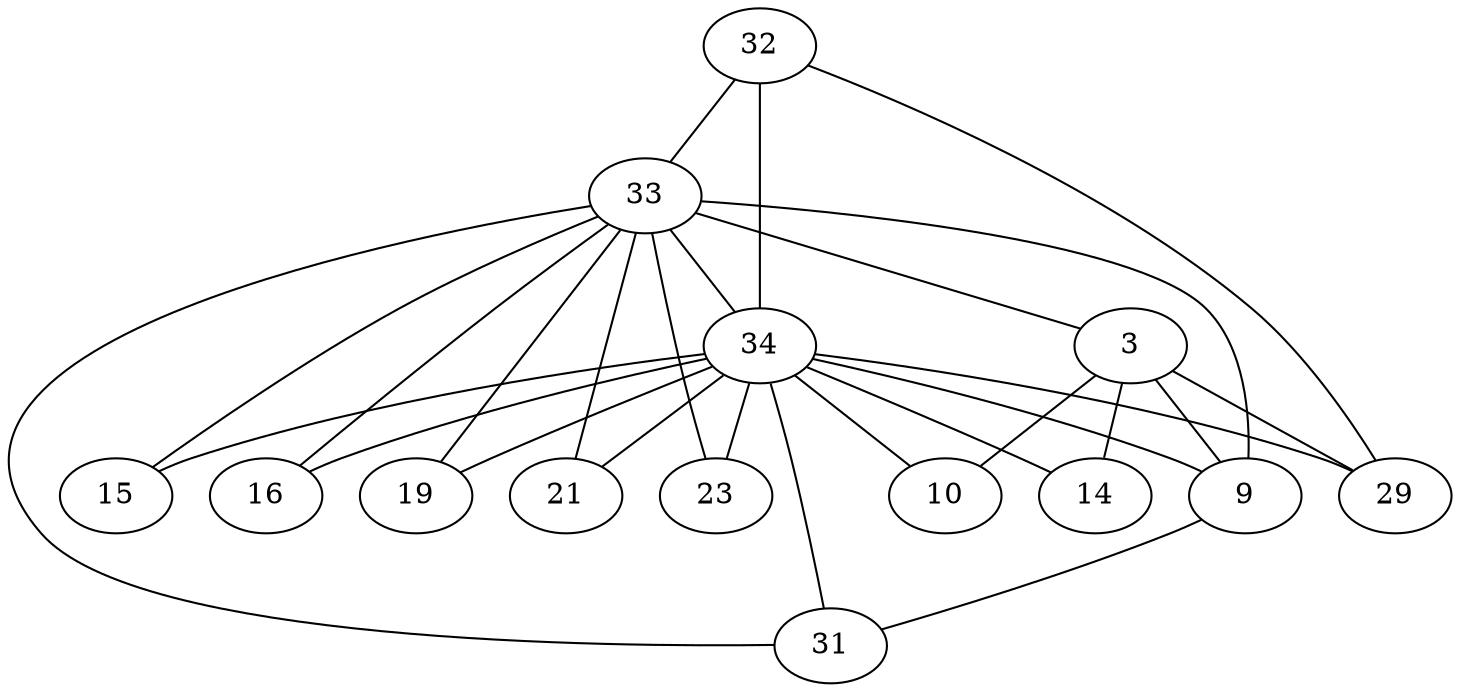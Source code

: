 strict graph G {
32;
33;
34;
3;
9;
10;
14;
15;
16;
19;
21;
23;
29;
31;
32 -- 33  [weight=4];
32 -- 34  [weight=4];
32 -- 29  [weight=2];
33 -- 34  [weight=5];
33 -- 3  [weight=2];
33 -- 9  [weight=3];
33 -- 15  [weight=3];
33 -- 16  [weight=3];
33 -- 19  [weight=1];
33 -- 21  [weight=3];
33 -- 23  [weight=2];
33 -- 31  [weight=3];
34 -- 9  [weight=4];
34 -- 10  [weight=2];
34 -- 14  [weight=3];
34 -- 15  [weight=2];
34 -- 16  [weight=4];
34 -- 19  [weight=2];
34 -- 21  [weight=1];
34 -- 23  [weight=3];
34 -- 29  [weight=2];
34 -- 31  [weight=3];
3 -- 10  [weight=1];
3 -- 29  [weight=2];
3 -- 14  [weight=3];
3 -- 9  [weight=5];
9 -- 31  [weight=3];
}
